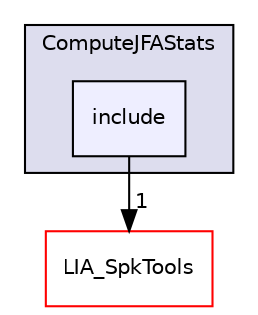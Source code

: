 digraph "LIA_SpkDet/ComputeJFAStats/include" {
  compound=true
  node [ fontsize="10", fontname="Helvetica"];
  edge [ labelfontsize="10", labelfontname="Helvetica"];
  subgraph clusterdir_6a799b62d6f1e0ed918ee5d42b87993b {
    graph [ bgcolor="#ddddee", pencolor="black", label="ComputeJFAStats" fontname="Helvetica", fontsize="10", URL="dir_6a799b62d6f1e0ed918ee5d42b87993b.html"]
  dir_3351093e455c927a44e3c735b8f3e472 [shape=box, label="include", style="filled", fillcolor="#eeeeff", pencolor="black", URL="dir_3351093e455c927a44e3c735b8f3e472.html"];
  }
  dir_7b9f40c7474acebf25e66f966c5b9c6a [shape=box label="LIA_SpkTools" fillcolor="white" style="filled" color="red" URL="dir_7b9f40c7474acebf25e66f966c5b9c6a.html"];
  dir_3351093e455c927a44e3c735b8f3e472->dir_7b9f40c7474acebf25e66f966c5b9c6a [headlabel="1", labeldistance=1.5 headhref="dir_000039_000110.html"];
}
